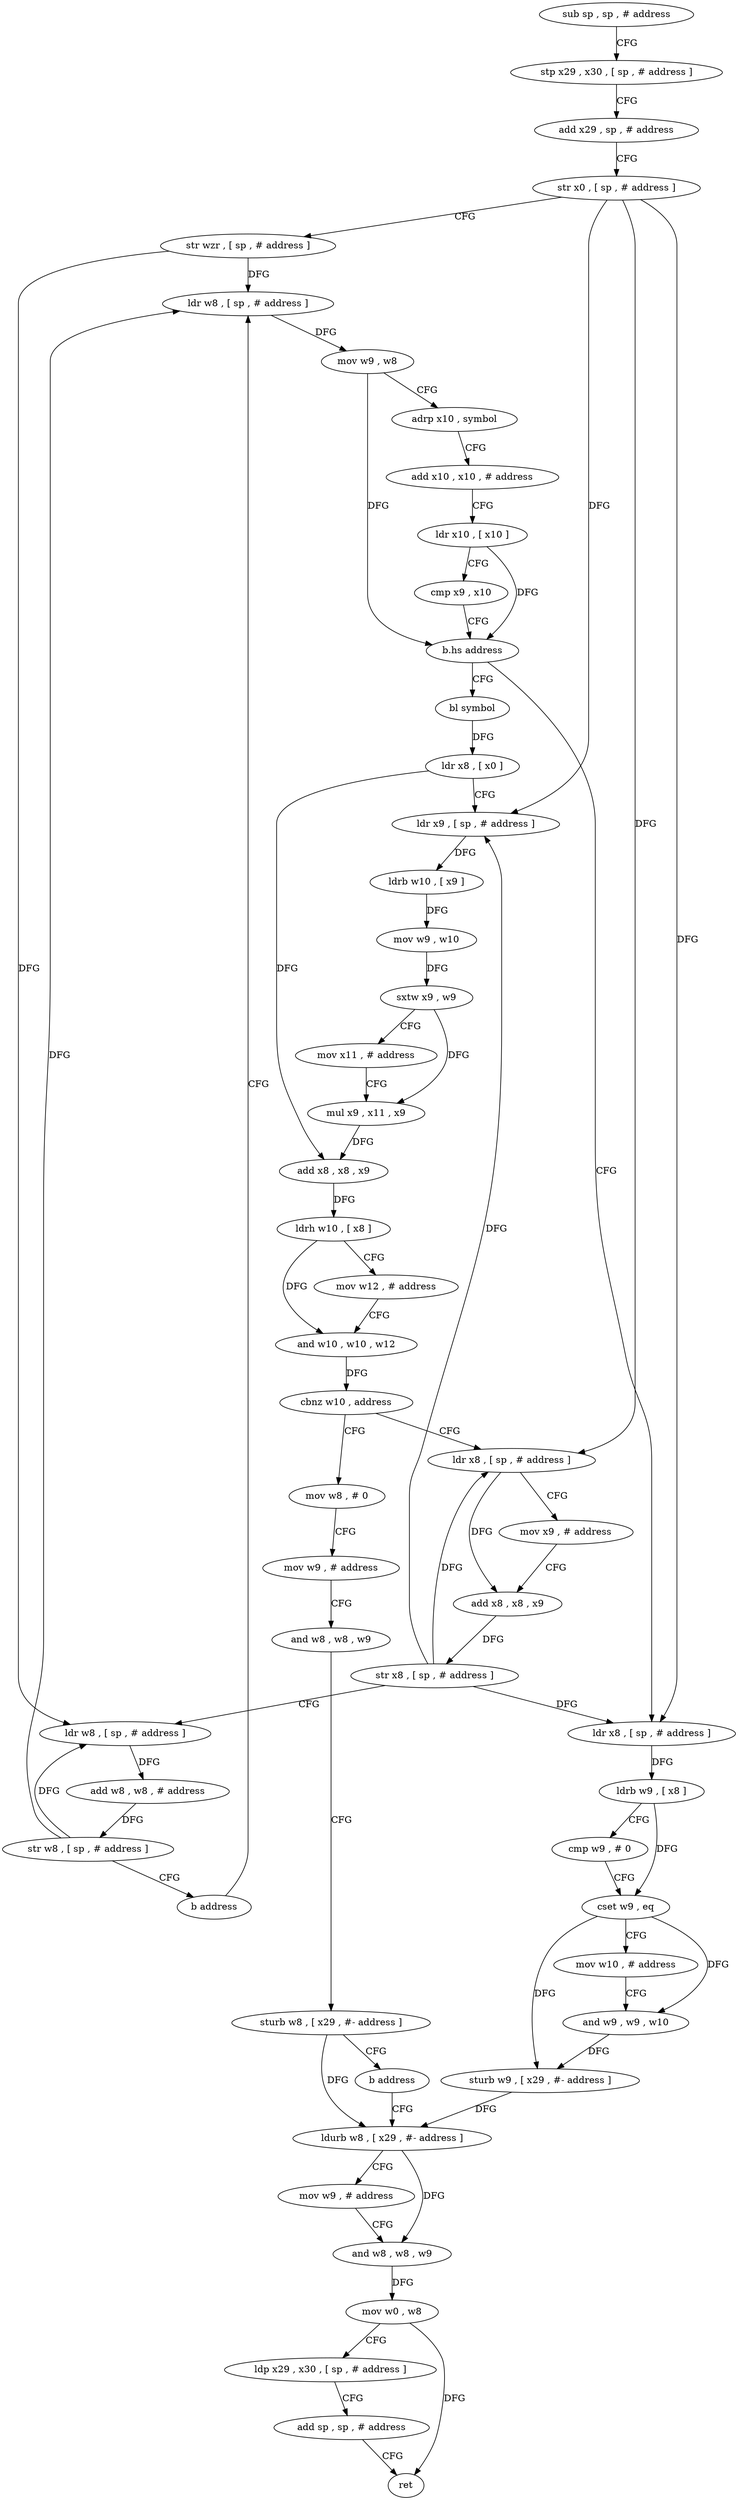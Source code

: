 digraph "func" {
"4211612" [label = "sub sp , sp , # address" ]
"4211616" [label = "stp x29 , x30 , [ sp , # address ]" ]
"4211620" [label = "add x29 , sp , # address" ]
"4211624" [label = "str x0 , [ sp , # address ]" ]
"4211628" [label = "str wzr , [ sp , # address ]" ]
"4211632" [label = "ldr w8 , [ sp , # address ]" ]
"4211764" [label = "ldr x8 , [ sp , # address ]" ]
"4211768" [label = "ldrb w9 , [ x8 ]" ]
"4211772" [label = "cmp w9 , # 0" ]
"4211776" [label = "cset w9 , eq" ]
"4211780" [label = "mov w10 , # address" ]
"4211784" [label = "and w9 , w9 , w10" ]
"4211788" [label = "sturb w9 , [ x29 , #- address ]" ]
"4211792" [label = "ldurb w8 , [ x29 , #- address ]" ]
"4211660" [label = "bl symbol" ]
"4211664" [label = "ldr x8 , [ x0 ]" ]
"4211668" [label = "ldr x9 , [ sp , # address ]" ]
"4211672" [label = "ldrb w10 , [ x9 ]" ]
"4211676" [label = "mov w9 , w10" ]
"4211680" [label = "sxtw x9 , w9" ]
"4211684" [label = "mov x11 , # address" ]
"4211688" [label = "mul x9 , x11 , x9" ]
"4211692" [label = "add x8 , x8 , x9" ]
"4211696" [label = "ldrh w10 , [ x8 ]" ]
"4211700" [label = "mov w12 , # address" ]
"4211704" [label = "and w10 , w10 , w12" ]
"4211708" [label = "cbnz w10 , address" ]
"4211732" [label = "ldr x8 , [ sp , # address ]" ]
"4211712" [label = "mov w8 , # 0" ]
"4211736" [label = "mov x9 , # address" ]
"4211740" [label = "add x8 , x8 , x9" ]
"4211744" [label = "str x8 , [ sp , # address ]" ]
"4211748" [label = "ldr w8 , [ sp , # address ]" ]
"4211752" [label = "add w8 , w8 , # address" ]
"4211756" [label = "str w8 , [ sp , # address ]" ]
"4211760" [label = "b address" ]
"4211716" [label = "mov w9 , # address" ]
"4211720" [label = "and w8 , w8 , w9" ]
"4211724" [label = "sturb w8 , [ x29 , #- address ]" ]
"4211728" [label = "b address" ]
"4211636" [label = "mov w9 , w8" ]
"4211640" [label = "adrp x10 , symbol" ]
"4211644" [label = "add x10 , x10 , # address" ]
"4211648" [label = "ldr x10 , [ x10 ]" ]
"4211652" [label = "cmp x9 , x10" ]
"4211656" [label = "b.hs address" ]
"4211796" [label = "mov w9 , # address" ]
"4211800" [label = "and w8 , w8 , w9" ]
"4211804" [label = "mov w0 , w8" ]
"4211808" [label = "ldp x29 , x30 , [ sp , # address ]" ]
"4211812" [label = "add sp , sp , # address" ]
"4211816" [label = "ret" ]
"4211612" -> "4211616" [ label = "CFG" ]
"4211616" -> "4211620" [ label = "CFG" ]
"4211620" -> "4211624" [ label = "CFG" ]
"4211624" -> "4211628" [ label = "CFG" ]
"4211624" -> "4211764" [ label = "DFG" ]
"4211624" -> "4211668" [ label = "DFG" ]
"4211624" -> "4211732" [ label = "DFG" ]
"4211628" -> "4211632" [ label = "DFG" ]
"4211628" -> "4211748" [ label = "DFG" ]
"4211632" -> "4211636" [ label = "DFG" ]
"4211764" -> "4211768" [ label = "DFG" ]
"4211768" -> "4211772" [ label = "CFG" ]
"4211768" -> "4211776" [ label = "DFG" ]
"4211772" -> "4211776" [ label = "CFG" ]
"4211776" -> "4211780" [ label = "CFG" ]
"4211776" -> "4211784" [ label = "DFG" ]
"4211776" -> "4211788" [ label = "DFG" ]
"4211780" -> "4211784" [ label = "CFG" ]
"4211784" -> "4211788" [ label = "DFG" ]
"4211788" -> "4211792" [ label = "DFG" ]
"4211792" -> "4211796" [ label = "CFG" ]
"4211792" -> "4211800" [ label = "DFG" ]
"4211660" -> "4211664" [ label = "DFG" ]
"4211664" -> "4211668" [ label = "CFG" ]
"4211664" -> "4211692" [ label = "DFG" ]
"4211668" -> "4211672" [ label = "DFG" ]
"4211672" -> "4211676" [ label = "DFG" ]
"4211676" -> "4211680" [ label = "DFG" ]
"4211680" -> "4211684" [ label = "CFG" ]
"4211680" -> "4211688" [ label = "DFG" ]
"4211684" -> "4211688" [ label = "CFG" ]
"4211688" -> "4211692" [ label = "DFG" ]
"4211692" -> "4211696" [ label = "DFG" ]
"4211696" -> "4211700" [ label = "CFG" ]
"4211696" -> "4211704" [ label = "DFG" ]
"4211700" -> "4211704" [ label = "CFG" ]
"4211704" -> "4211708" [ label = "DFG" ]
"4211708" -> "4211732" [ label = "CFG" ]
"4211708" -> "4211712" [ label = "CFG" ]
"4211732" -> "4211736" [ label = "CFG" ]
"4211732" -> "4211740" [ label = "DFG" ]
"4211712" -> "4211716" [ label = "CFG" ]
"4211736" -> "4211740" [ label = "CFG" ]
"4211740" -> "4211744" [ label = "DFG" ]
"4211744" -> "4211748" [ label = "CFG" ]
"4211744" -> "4211764" [ label = "DFG" ]
"4211744" -> "4211668" [ label = "DFG" ]
"4211744" -> "4211732" [ label = "DFG" ]
"4211748" -> "4211752" [ label = "DFG" ]
"4211752" -> "4211756" [ label = "DFG" ]
"4211756" -> "4211760" [ label = "CFG" ]
"4211756" -> "4211632" [ label = "DFG" ]
"4211756" -> "4211748" [ label = "DFG" ]
"4211760" -> "4211632" [ label = "CFG" ]
"4211716" -> "4211720" [ label = "CFG" ]
"4211720" -> "4211724" [ label = "CFG" ]
"4211724" -> "4211728" [ label = "CFG" ]
"4211724" -> "4211792" [ label = "DFG" ]
"4211728" -> "4211792" [ label = "CFG" ]
"4211636" -> "4211640" [ label = "CFG" ]
"4211636" -> "4211656" [ label = "DFG" ]
"4211640" -> "4211644" [ label = "CFG" ]
"4211644" -> "4211648" [ label = "CFG" ]
"4211648" -> "4211652" [ label = "CFG" ]
"4211648" -> "4211656" [ label = "DFG" ]
"4211652" -> "4211656" [ label = "CFG" ]
"4211656" -> "4211764" [ label = "CFG" ]
"4211656" -> "4211660" [ label = "CFG" ]
"4211796" -> "4211800" [ label = "CFG" ]
"4211800" -> "4211804" [ label = "DFG" ]
"4211804" -> "4211808" [ label = "CFG" ]
"4211804" -> "4211816" [ label = "DFG" ]
"4211808" -> "4211812" [ label = "CFG" ]
"4211812" -> "4211816" [ label = "CFG" ]
}
